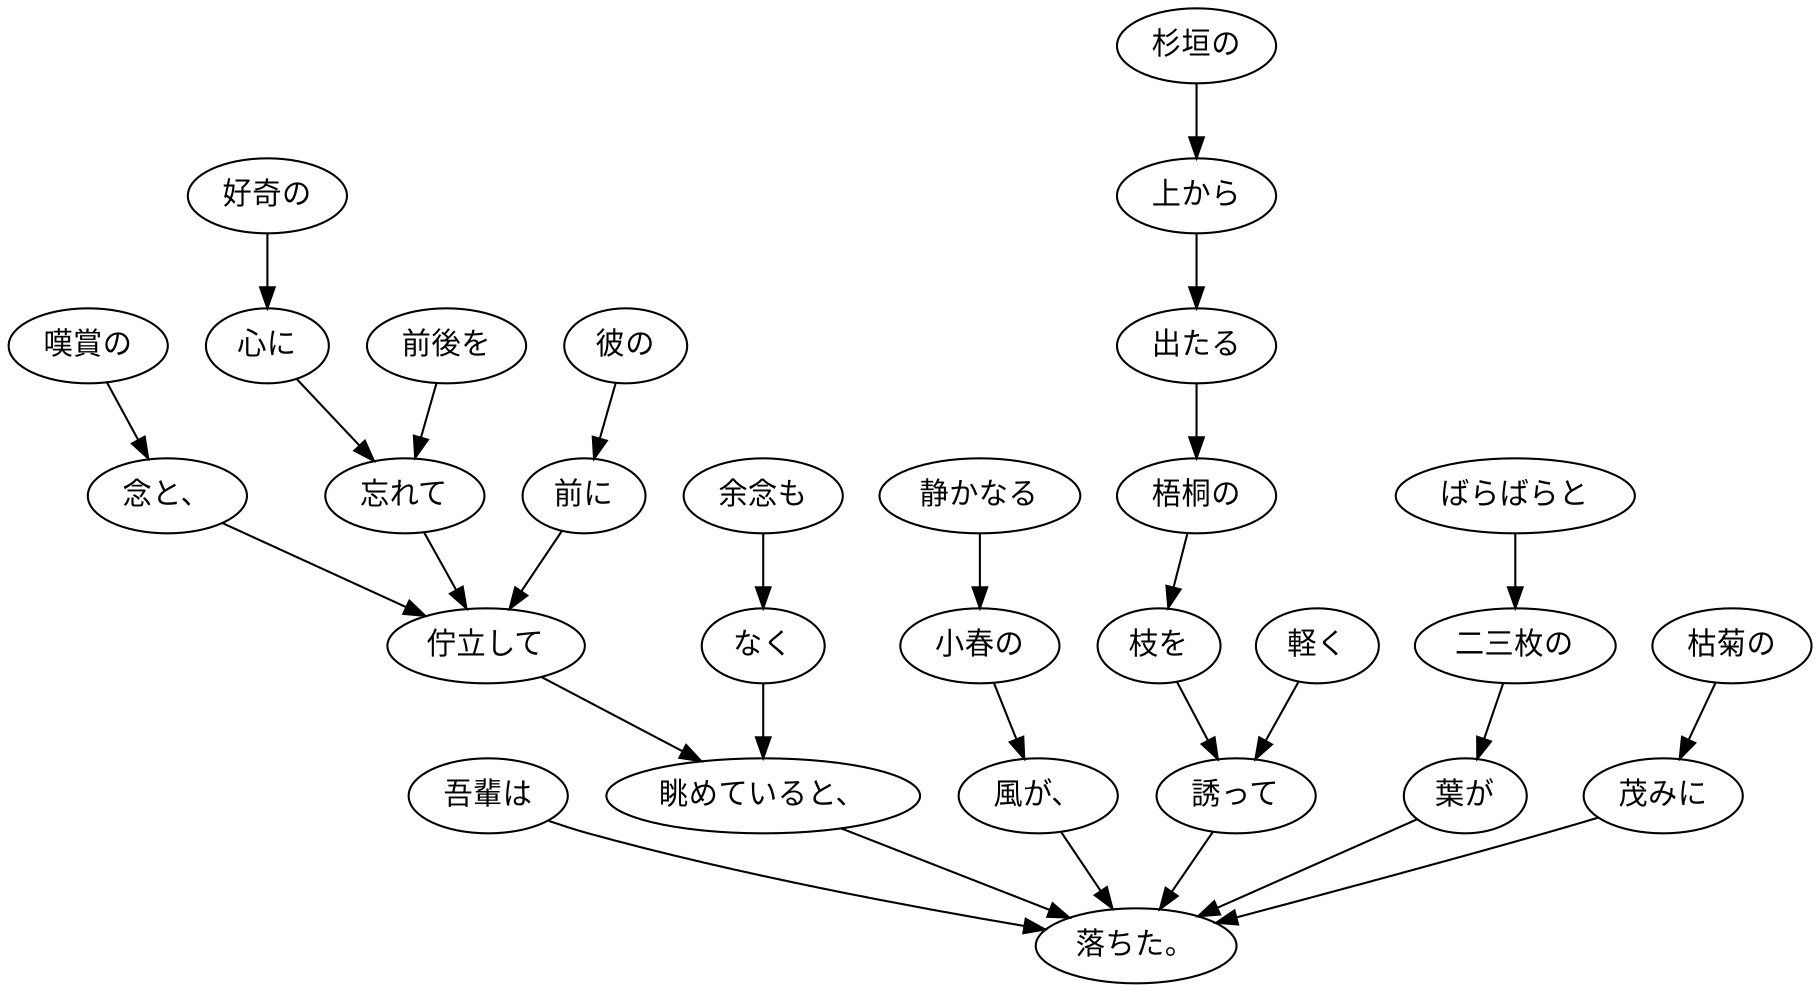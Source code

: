 digraph graph194 {
	node0 [label="吾輩は"];
	node1 [label="嘆賞の"];
	node2 [label="念と、"];
	node3 [label="好奇の"];
	node4 [label="心に"];
	node5 [label="前後を"];
	node6 [label="忘れて"];
	node7 [label="彼の"];
	node8 [label="前に"];
	node9 [label="佇立して"];
	node10 [label="余念も"];
	node11 [label="なく"];
	node12 [label="眺めていると、"];
	node13 [label="静かなる"];
	node14 [label="小春の"];
	node15 [label="風が、"];
	node16 [label="杉垣の"];
	node17 [label="上から"];
	node18 [label="出たる"];
	node19 [label="梧桐の"];
	node20 [label="枝を"];
	node21 [label="軽く"];
	node22 [label="誘って"];
	node23 [label="ばらばらと"];
	node24 [label="二三枚の"];
	node25 [label="葉が"];
	node26 [label="枯菊の"];
	node27 [label="茂みに"];
	node28 [label="落ちた。"];
	node0 -> node28;
	node1 -> node2;
	node2 -> node9;
	node3 -> node4;
	node4 -> node6;
	node5 -> node6;
	node6 -> node9;
	node7 -> node8;
	node8 -> node9;
	node9 -> node12;
	node10 -> node11;
	node11 -> node12;
	node12 -> node28;
	node13 -> node14;
	node14 -> node15;
	node15 -> node28;
	node16 -> node17;
	node17 -> node18;
	node18 -> node19;
	node19 -> node20;
	node20 -> node22;
	node21 -> node22;
	node22 -> node28;
	node23 -> node24;
	node24 -> node25;
	node25 -> node28;
	node26 -> node27;
	node27 -> node28;
}
